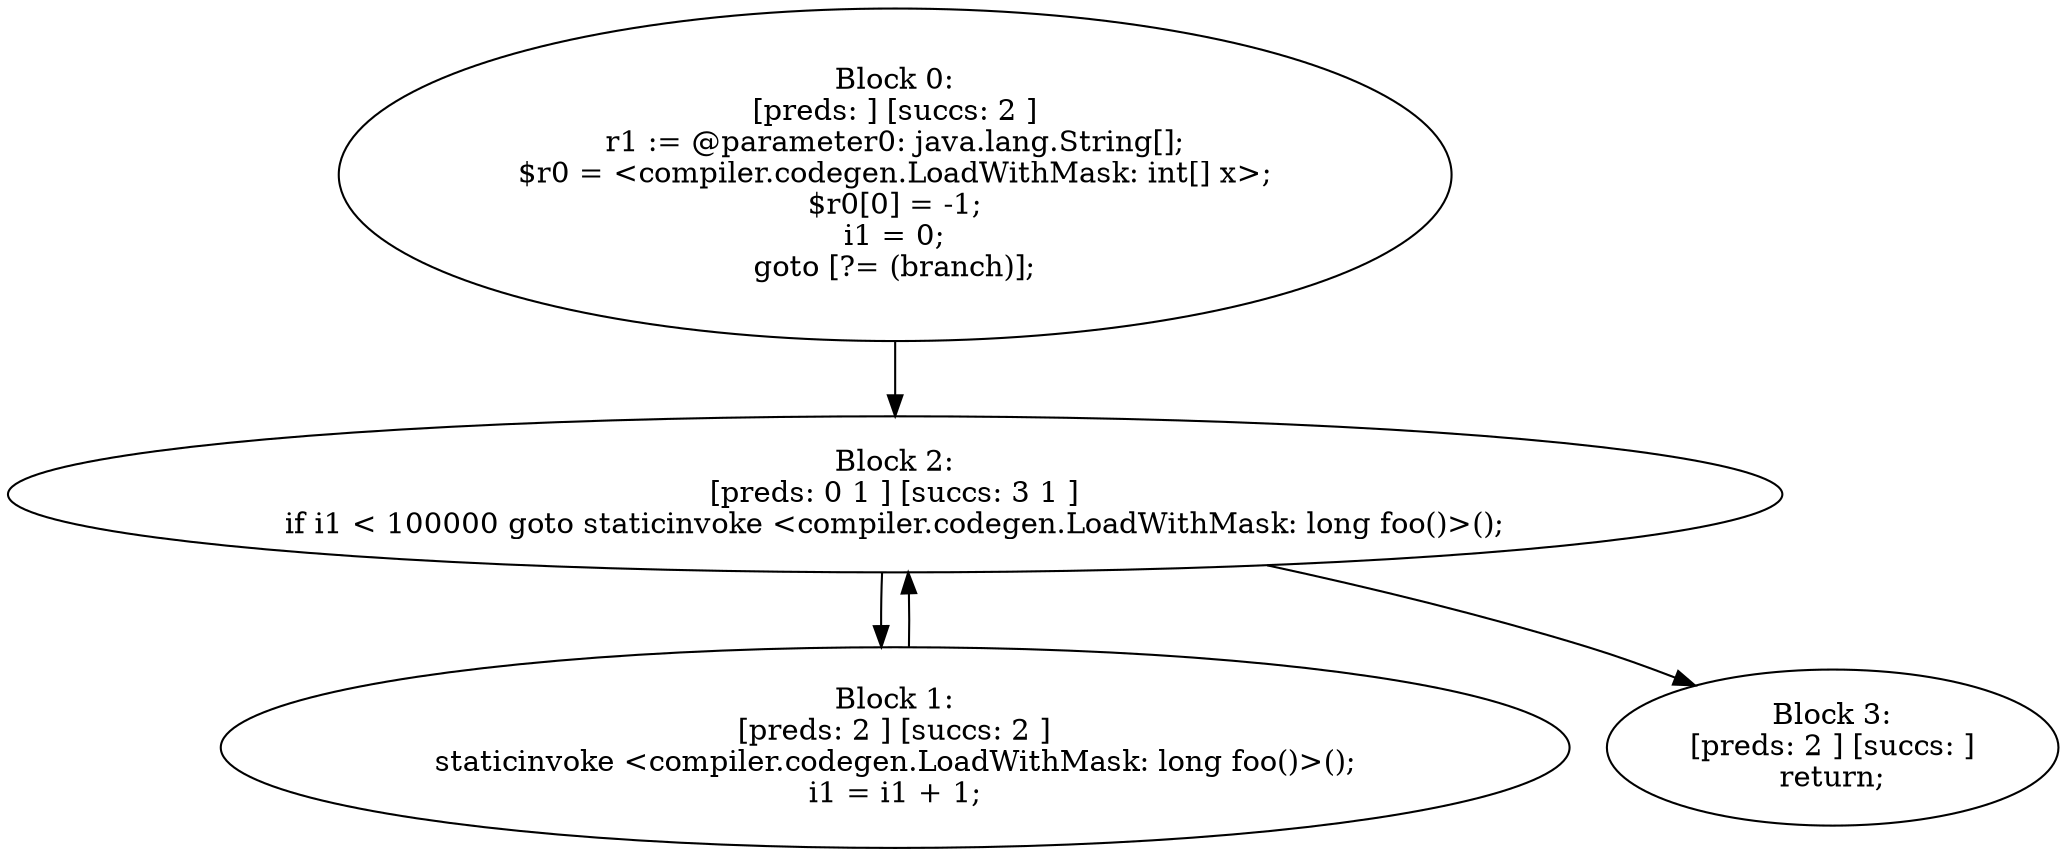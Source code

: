 digraph "unitGraph" {
    "Block 0:
[preds: ] [succs: 2 ]
r1 := @parameter0: java.lang.String[];
$r0 = <compiler.codegen.LoadWithMask: int[] x>;
$r0[0] = -1;
i1 = 0;
goto [?= (branch)];
"
    "Block 1:
[preds: 2 ] [succs: 2 ]
staticinvoke <compiler.codegen.LoadWithMask: long foo()>();
i1 = i1 + 1;
"
    "Block 2:
[preds: 0 1 ] [succs: 3 1 ]
if i1 < 100000 goto staticinvoke <compiler.codegen.LoadWithMask: long foo()>();
"
    "Block 3:
[preds: 2 ] [succs: ]
return;
"
    "Block 0:
[preds: ] [succs: 2 ]
r1 := @parameter0: java.lang.String[];
$r0 = <compiler.codegen.LoadWithMask: int[] x>;
$r0[0] = -1;
i1 = 0;
goto [?= (branch)];
"->"Block 2:
[preds: 0 1 ] [succs: 3 1 ]
if i1 < 100000 goto staticinvoke <compiler.codegen.LoadWithMask: long foo()>();
";
    "Block 1:
[preds: 2 ] [succs: 2 ]
staticinvoke <compiler.codegen.LoadWithMask: long foo()>();
i1 = i1 + 1;
"->"Block 2:
[preds: 0 1 ] [succs: 3 1 ]
if i1 < 100000 goto staticinvoke <compiler.codegen.LoadWithMask: long foo()>();
";
    "Block 2:
[preds: 0 1 ] [succs: 3 1 ]
if i1 < 100000 goto staticinvoke <compiler.codegen.LoadWithMask: long foo()>();
"->"Block 3:
[preds: 2 ] [succs: ]
return;
";
    "Block 2:
[preds: 0 1 ] [succs: 3 1 ]
if i1 < 100000 goto staticinvoke <compiler.codegen.LoadWithMask: long foo()>();
"->"Block 1:
[preds: 2 ] [succs: 2 ]
staticinvoke <compiler.codegen.LoadWithMask: long foo()>();
i1 = i1 + 1;
";
}
